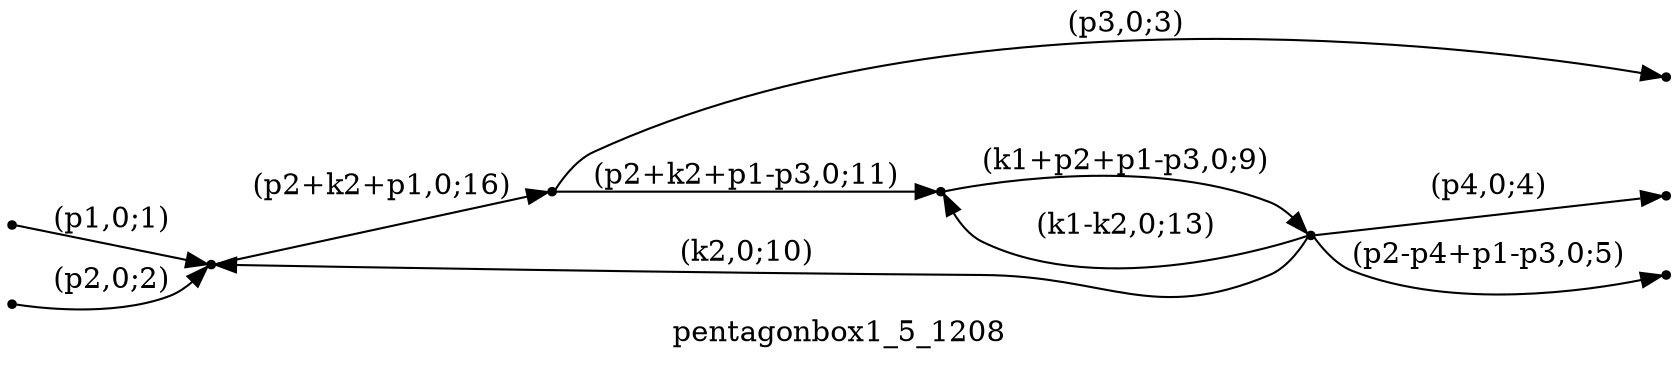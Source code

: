 digraph pentagonbox1_5_1208 {
  label="pentagonbox1_5_1208";
  rankdir="LR";
  subgraph edges {
    -1 -> 4 [label="(p1,0;1)"];
    -2 -> 4 [label="(p2,0;2)"];
    2 -> -3 [label="(p3,0;3)"];
    3 -> -4 [label="(p4,0;4)"];
    3 -> -5 [label="(p2-p4+p1-p3,0;5)"];
    1 -> 3 [label="(k1+p2+p1-p3,0;9)"];
    3 -> 4 [label="(k2,0;10)"];
    2 -> 1 [label="(p2+k2+p1-p3,0;11)"];
    3 -> 1 [label="(k1-k2,0;13)"];
    4 -> 2 [label="(p2+k2+p1,0;16)"];
  }
  subgraph incoming { rank="source"; -1; -2; }
  subgraph outgoing { rank="sink"; -3; -4; -5; }
-5 [shape=point];
-4 [shape=point];
-3 [shape=point];
-2 [shape=point];
-1 [shape=point];
1 [shape=point];
2 [shape=point];
3 [shape=point];
4 [shape=point];
}

